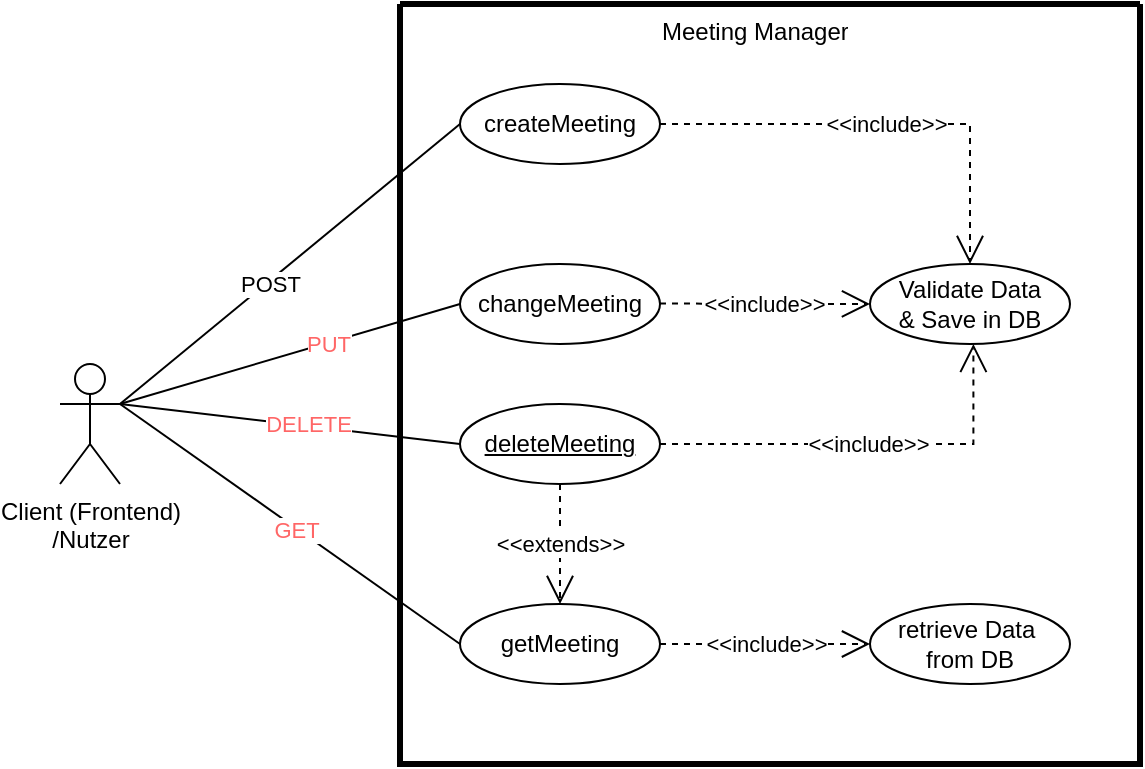 <mxfile version="24.9.1">
  <diagram name="Page-1" id="2ONLQ2llJ2bFhIthNjk6">
    <mxGraphModel dx="2157" dy="837" grid="1" gridSize="10" guides="1" tooltips="1" connect="1" arrows="1" fold="1" page="1" pageScale="1" pageWidth="850" pageHeight="1100" math="0" shadow="0">
      <root>
        <mxCell id="0" />
        <mxCell id="1" parent="0" />
        <mxCell id="NpyAXvUKR84_gkl5Sbza-21" style="rounded=0;orthogonalLoop=1;jettySize=auto;html=1;exitX=1;exitY=0.333;exitDx=0;exitDy=0;exitPerimeter=0;entryX=0;entryY=0.5;entryDx=0;entryDy=0;endArrow=none;endFill=0;" edge="1" parent="1" source="NpyAXvUKR84_gkl5Sbza-1" target="NpyAXvUKR84_gkl5Sbza-20">
          <mxGeometry relative="1" as="geometry">
            <mxPoint x="-560" y="230" as="targetPoint" />
          </mxGeometry>
        </mxCell>
        <mxCell id="NpyAXvUKR84_gkl5Sbza-22" value="&lt;font color=&quot;#ff6666&quot;&gt;DELETE&lt;/font&gt;" style="edgeLabel;html=1;align=center;verticalAlign=middle;resizable=0;points=[];" vertex="1" connectable="0" parent="NpyAXvUKR84_gkl5Sbza-21">
          <mxGeometry x="0.104" y="1" relative="1" as="geometry">
            <mxPoint as="offset" />
          </mxGeometry>
        </mxCell>
        <mxCell id="NpyAXvUKR84_gkl5Sbza-1" value="&lt;div&gt;Client (Frontend)&lt;/div&gt;&lt;div&gt;/Nutzer&lt;br&gt;&lt;/div&gt;" style="shape=umlActor;verticalLabelPosition=bottom;verticalAlign=top;html=1;" vertex="1" parent="1">
          <mxGeometry x="-700" y="190" width="30" height="60" as="geometry" />
        </mxCell>
        <mxCell id="NpyAXvUKR84_gkl5Sbza-2" value="createMeeting" style="ellipse;whiteSpace=wrap;html=1;align=center;" vertex="1" parent="1">
          <mxGeometry x="-500" y="50" width="100" height="40" as="geometry" />
        </mxCell>
        <mxCell id="NpyAXvUKR84_gkl5Sbza-3" value="" style="endArrow=none;html=1;rounded=0;entryX=0;entryY=0.5;entryDx=0;entryDy=0;" edge="1" parent="1" target="NpyAXvUKR84_gkl5Sbza-2">
          <mxGeometry relative="1" as="geometry">
            <mxPoint x="-670" y="210" as="sourcePoint" />
            <mxPoint x="-290" y="210" as="targetPoint" />
          </mxGeometry>
        </mxCell>
        <mxCell id="NpyAXvUKR84_gkl5Sbza-4" value="POST" style="edgeLabel;html=1;align=center;verticalAlign=middle;resizable=0;points=[];" vertex="1" connectable="0" parent="NpyAXvUKR84_gkl5Sbza-3">
          <mxGeometry x="-0.132" y="-1" relative="1" as="geometry">
            <mxPoint as="offset" />
          </mxGeometry>
        </mxCell>
        <mxCell id="NpyAXvUKR84_gkl5Sbza-6" value="&lt;div&gt;Validate Data&lt;/div&gt;&lt;div&gt;&amp;amp; Save in DB&lt;br&gt;&lt;/div&gt;" style="ellipse;whiteSpace=wrap;html=1;align=center;" vertex="1" parent="1">
          <mxGeometry x="-295" y="140" width="100" height="40" as="geometry" />
        </mxCell>
        <mxCell id="NpyAXvUKR84_gkl5Sbza-9" value="&amp;lt;&amp;lt;include&amp;gt;&amp;gt;" style="endArrow=open;endSize=12;dashed=1;html=1;rounded=0;exitX=1;exitY=0.5;exitDx=0;exitDy=0;entryX=0.5;entryY=0;entryDx=0;entryDy=0;edgeStyle=orthogonalEdgeStyle;" edge="1" parent="1" source="NpyAXvUKR84_gkl5Sbza-2" target="NpyAXvUKR84_gkl5Sbza-6">
          <mxGeometry width="160" relative="1" as="geometry">
            <mxPoint x="-460" y="100" as="sourcePoint" />
            <mxPoint x="-310" y="130" as="targetPoint" />
          </mxGeometry>
        </mxCell>
        <mxCell id="NpyAXvUKR84_gkl5Sbza-10" value="changeMeeting" style="ellipse;whiteSpace=wrap;html=1;align=center;" vertex="1" parent="1">
          <mxGeometry x="-500" y="140" width="100" height="40" as="geometry" />
        </mxCell>
        <mxCell id="NpyAXvUKR84_gkl5Sbza-11" value="&amp;lt;&amp;lt;include&amp;gt;&amp;gt;" style="endArrow=open;endSize=12;dashed=1;html=1;rounded=0;entryX=0;entryY=0.5;entryDx=0;entryDy=0;" edge="1" parent="1" target="NpyAXvUKR84_gkl5Sbza-6">
          <mxGeometry width="160" relative="1" as="geometry">
            <mxPoint x="-400" y="159.77" as="sourcePoint" />
            <mxPoint x="-320" y="160" as="targetPoint" />
          </mxGeometry>
        </mxCell>
        <mxCell id="NpyAXvUKR84_gkl5Sbza-12" value="getMeeting" style="ellipse;whiteSpace=wrap;html=1;align=center;" vertex="1" parent="1">
          <mxGeometry x="-500" y="310" width="100" height="40" as="geometry" />
        </mxCell>
        <mxCell id="NpyAXvUKR84_gkl5Sbza-13" value="" style="endArrow=none;html=1;rounded=0;exitX=1;exitY=0.333;exitDx=0;exitDy=0;exitPerimeter=0;entryX=0;entryY=0.5;entryDx=0;entryDy=0;" edge="1" parent="1" source="NpyAXvUKR84_gkl5Sbza-1" target="NpyAXvUKR84_gkl5Sbza-10">
          <mxGeometry width="50" height="50" relative="1" as="geometry">
            <mxPoint x="-440" y="220" as="sourcePoint" />
            <mxPoint x="-390" y="170" as="targetPoint" />
          </mxGeometry>
        </mxCell>
        <mxCell id="NpyAXvUKR84_gkl5Sbza-14" value="&lt;font color=&quot;#ff6666&quot;&gt;PUT&lt;/font&gt;" style="edgeLabel;html=1;align=center;verticalAlign=middle;resizable=0;points=[];" vertex="1" connectable="0" parent="NpyAXvUKR84_gkl5Sbza-13">
          <mxGeometry x="0.225" relative="1" as="geometry">
            <mxPoint as="offset" />
          </mxGeometry>
        </mxCell>
        <mxCell id="NpyAXvUKR84_gkl5Sbza-15" value="" style="endArrow=none;html=1;rounded=0;entryX=0;entryY=0.5;entryDx=0;entryDy=0;" edge="1" parent="1" target="NpyAXvUKR84_gkl5Sbza-12">
          <mxGeometry width="50" height="50" relative="1" as="geometry">
            <mxPoint x="-670" y="210" as="sourcePoint" />
            <mxPoint x="-390" y="170" as="targetPoint" />
          </mxGeometry>
        </mxCell>
        <mxCell id="NpyAXvUKR84_gkl5Sbza-16" value="&lt;font color=&quot;#ff6666&quot;&gt;GET&lt;/font&gt;" style="edgeLabel;html=1;align=center;verticalAlign=middle;resizable=0;points=[];" vertex="1" connectable="0" parent="NpyAXvUKR84_gkl5Sbza-15">
          <mxGeometry x="0.036" y="-1" relative="1" as="geometry">
            <mxPoint as="offset" />
          </mxGeometry>
        </mxCell>
        <mxCell id="NpyAXvUKR84_gkl5Sbza-18" value="&lt;div&gt;retrieve Data&amp;nbsp;&lt;/div&gt;&lt;div&gt;from DB&lt;/div&gt;" style="ellipse;whiteSpace=wrap;html=1;align=center;" vertex="1" parent="1">
          <mxGeometry x="-295" y="310" width="100" height="40" as="geometry" />
        </mxCell>
        <mxCell id="NpyAXvUKR84_gkl5Sbza-19" value="&amp;lt;&amp;lt;include&amp;gt;&amp;gt;" style="endArrow=open;endSize=12;dashed=1;html=1;rounded=0;exitX=1;exitY=0.5;exitDx=0;exitDy=0;entryX=0;entryY=0.5;entryDx=0;entryDy=0;" edge="1" parent="1" source="NpyAXvUKR84_gkl5Sbza-12" target="NpyAXvUKR84_gkl5Sbza-18">
          <mxGeometry width="160" relative="1" as="geometry">
            <mxPoint x="-400" y="229.78" as="sourcePoint" />
            <mxPoint x="-295" y="230.01" as="targetPoint" />
          </mxGeometry>
        </mxCell>
        <mxCell id="NpyAXvUKR84_gkl5Sbza-20" value="deleteMeeting" style="ellipse;whiteSpace=wrap;html=1;align=center;fontStyle=4;" vertex="1" parent="1">
          <mxGeometry x="-500" y="210" width="100" height="40" as="geometry" />
        </mxCell>
        <mxCell id="NpyAXvUKR84_gkl5Sbza-23" value="&amp;lt;&amp;lt;extends&amp;gt;&amp;gt;" style="endArrow=open;endSize=12;dashed=1;html=1;rounded=0;entryX=0.5;entryY=0;entryDx=0;entryDy=0;exitX=0.5;exitY=1;exitDx=0;exitDy=0;" edge="1" parent="1" source="NpyAXvUKR84_gkl5Sbza-20" target="NpyAXvUKR84_gkl5Sbza-12">
          <mxGeometry width="160" relative="1" as="geometry">
            <mxPoint x="-390" y="280" as="sourcePoint" />
            <mxPoint x="-360" y="250" as="targetPoint" />
          </mxGeometry>
        </mxCell>
        <mxCell id="NpyAXvUKR84_gkl5Sbza-24" value="&amp;lt;&amp;lt;include&amp;gt;&amp;gt;" style="endArrow=open;endSize=12;dashed=1;html=1;rounded=0;exitX=1;exitY=0.5;exitDx=0;exitDy=0;entryX=0.517;entryY=0.999;entryDx=0;entryDy=0;entryPerimeter=0;edgeStyle=orthogonalEdgeStyle;" edge="1" parent="1" source="NpyAXvUKR84_gkl5Sbza-20" target="NpyAXvUKR84_gkl5Sbza-6">
          <mxGeometry width="160" relative="1" as="geometry">
            <mxPoint x="-520" y="250" as="sourcePoint" />
            <mxPoint x="-290" y="160" as="targetPoint" />
          </mxGeometry>
        </mxCell>
        <mxCell id="NpyAXvUKR84_gkl5Sbza-25" value="" style="swimlane;startSize=0;strokeWidth=3;" vertex="1" parent="1">
          <mxGeometry x="-530" y="10" width="370" height="380" as="geometry" />
        </mxCell>
        <mxCell id="NpyAXvUKR84_gkl5Sbza-26" value="Meeting Manager" style="text;strokeColor=none;fillColor=none;spacingLeft=4;spacingRight=4;overflow=hidden;rotatable=0;points=[[0,0.5],[1,0.5]];portConstraint=eastwest;fontSize=12;whiteSpace=wrap;html=1;" vertex="1" parent="NpyAXvUKR84_gkl5Sbza-25">
          <mxGeometry x="125" width="110" height="30" as="geometry" />
        </mxCell>
      </root>
    </mxGraphModel>
  </diagram>
</mxfile>
